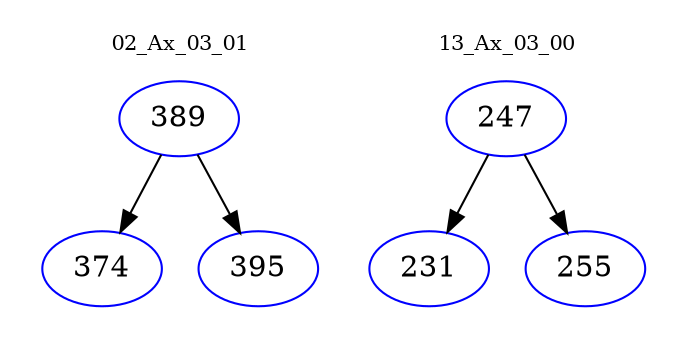 digraph{
subgraph cluster_0 {
color = white
label = "02_Ax_03_01";
fontsize=10;
T0_389 [label="389", color="blue"]
T0_389 -> T0_374 [color="black"]
T0_374 [label="374", color="blue"]
T0_389 -> T0_395 [color="black"]
T0_395 [label="395", color="blue"]
}
subgraph cluster_1 {
color = white
label = "13_Ax_03_00";
fontsize=10;
T1_247 [label="247", color="blue"]
T1_247 -> T1_231 [color="black"]
T1_231 [label="231", color="blue"]
T1_247 -> T1_255 [color="black"]
T1_255 [label="255", color="blue"]
}
}
